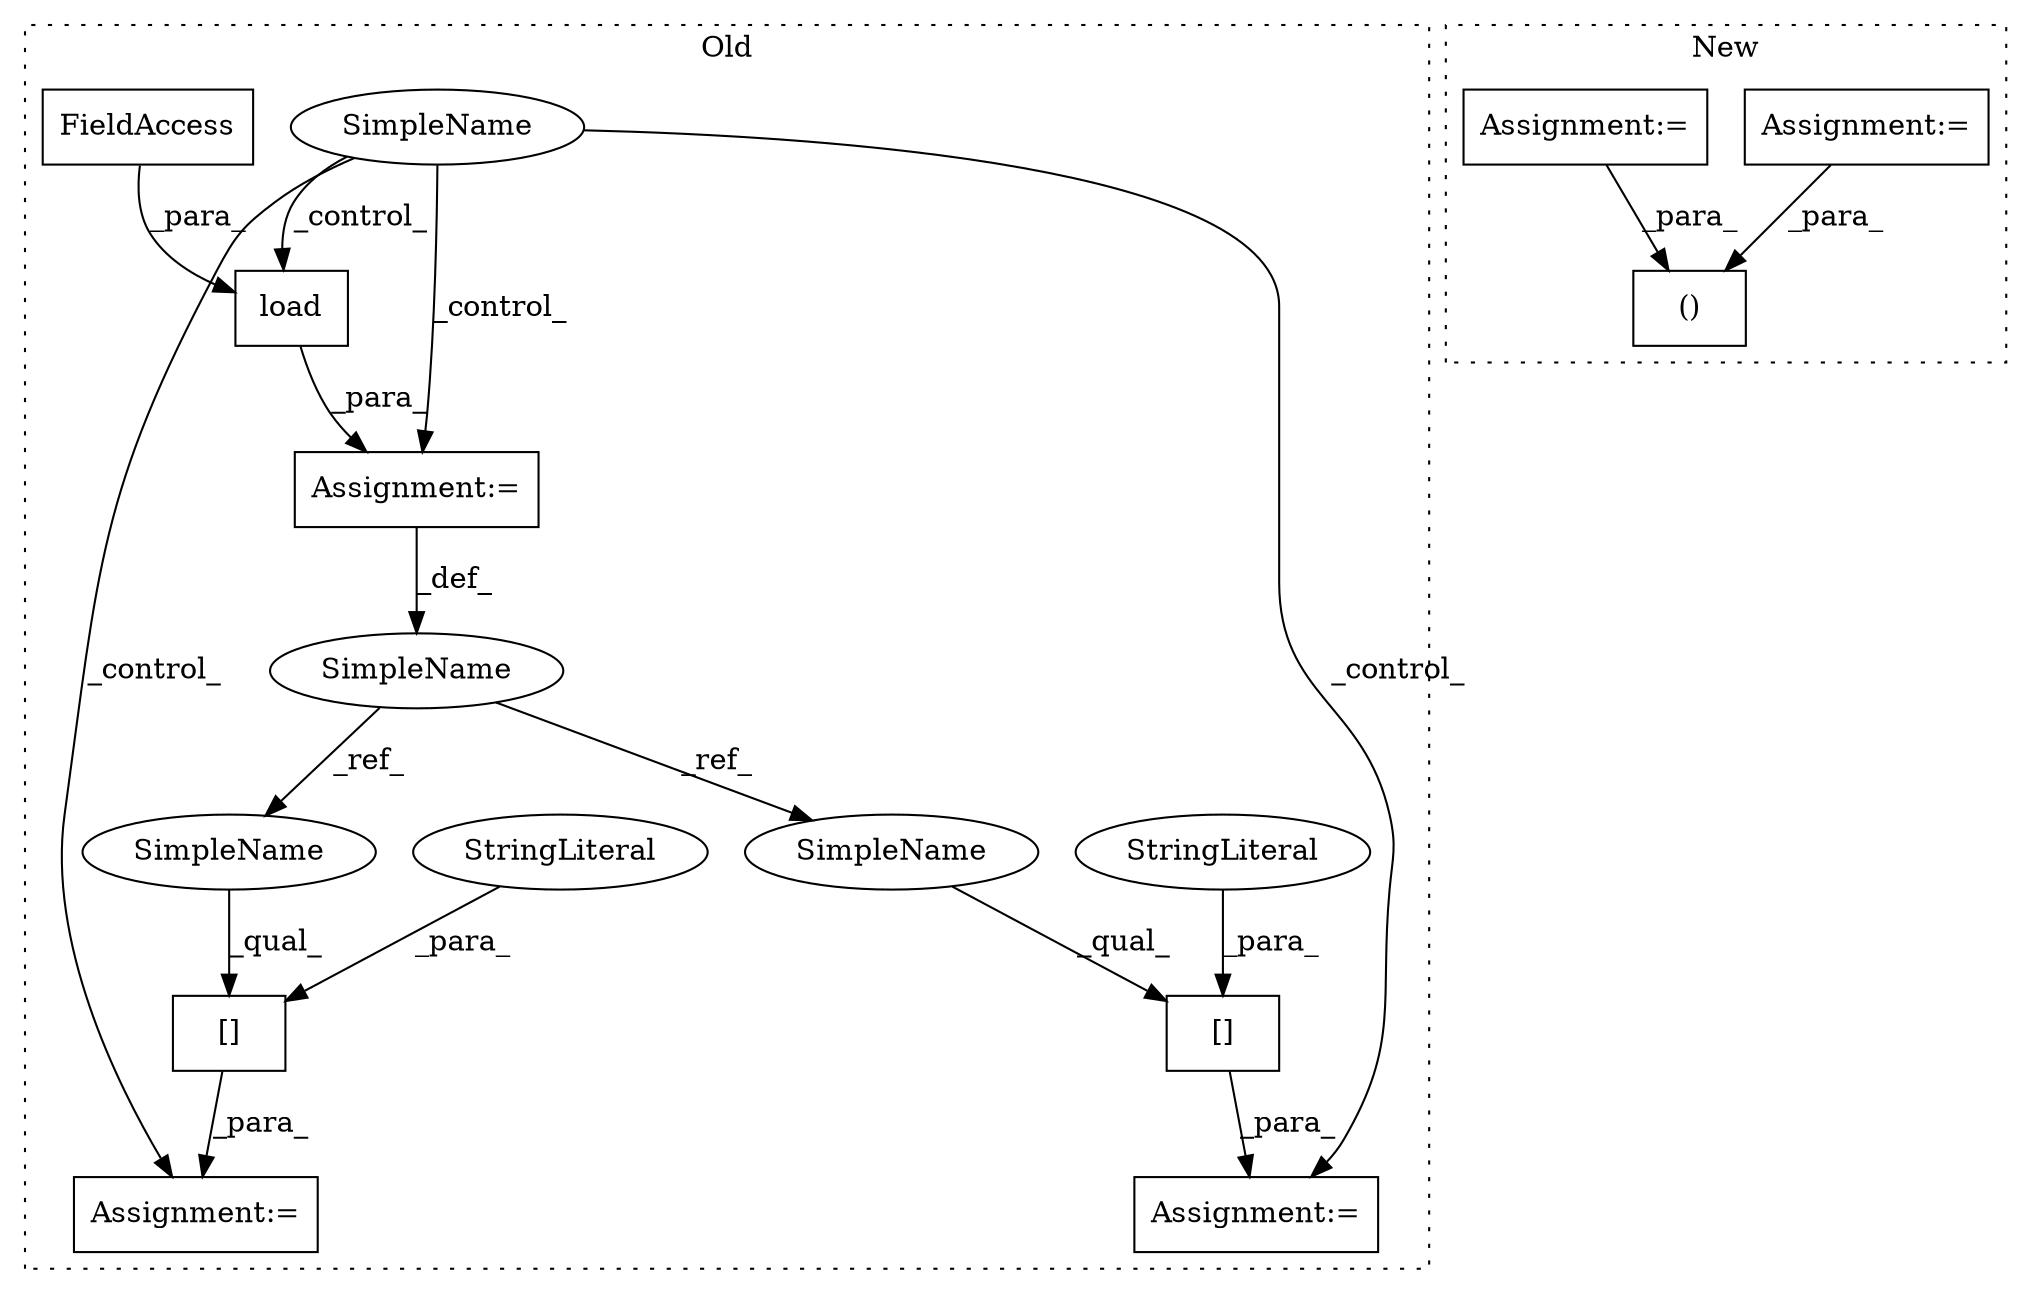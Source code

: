 digraph G {
subgraph cluster0 {
1 [label="load" a="32" s="5483,5516" l="5,1" shape="box"];
3 [label="Assignment:=" a="7" s="5474" l="1" shape="box"];
4 [label="Assignment:=" a="7" s="5583" l="1" shape="box"];
5 [label="Assignment:=" a="7" s="5531" l="1" shape="box"];
6 [label="[]" a="2" s="5584,5618" l="4,1" shape="box"];
7 [label="StringLiteral" a="45" s="5588" l="30" shape="ellipse"];
8 [label="[]" a="2" s="5532,5566" l="4,1" shape="box"];
9 [label="StringLiteral" a="45" s="5536" l="30" shape="ellipse"];
10 [label="SimpleName" a="42" s="5471" l="3" shape="ellipse"];
11 [label="SimpleName" a="42" s="" l="" shape="ellipse"];
12 [label="FieldAccess" a="22" s="5492" l="24" shape="box"];
15 [label="SimpleName" a="42" s="5532" l="3" shape="ellipse"];
16 [label="SimpleName" a="42" s="5584" l="3" shape="ellipse"];
label = "Old";
style="dotted";
}
subgraph cluster1 {
2 [label="()" a="106" s="5510" l="36" shape="box"];
13 [label="Assignment:=" a="7" s="5400" l="1" shape="box"];
14 [label="Assignment:=" a="7" s="5355" l="1" shape="box"];
label = "New";
style="dotted";
}
1 -> 3 [label="_para_"];
3 -> 10 [label="_def_"];
6 -> 4 [label="_para_"];
7 -> 6 [label="_para_"];
8 -> 5 [label="_para_"];
9 -> 8 [label="_para_"];
10 -> 15 [label="_ref_"];
10 -> 16 [label="_ref_"];
11 -> 4 [label="_control_"];
11 -> 1 [label="_control_"];
11 -> 3 [label="_control_"];
11 -> 5 [label="_control_"];
12 -> 1 [label="_para_"];
13 -> 2 [label="_para_"];
14 -> 2 [label="_para_"];
15 -> 8 [label="_qual_"];
16 -> 6 [label="_qual_"];
}